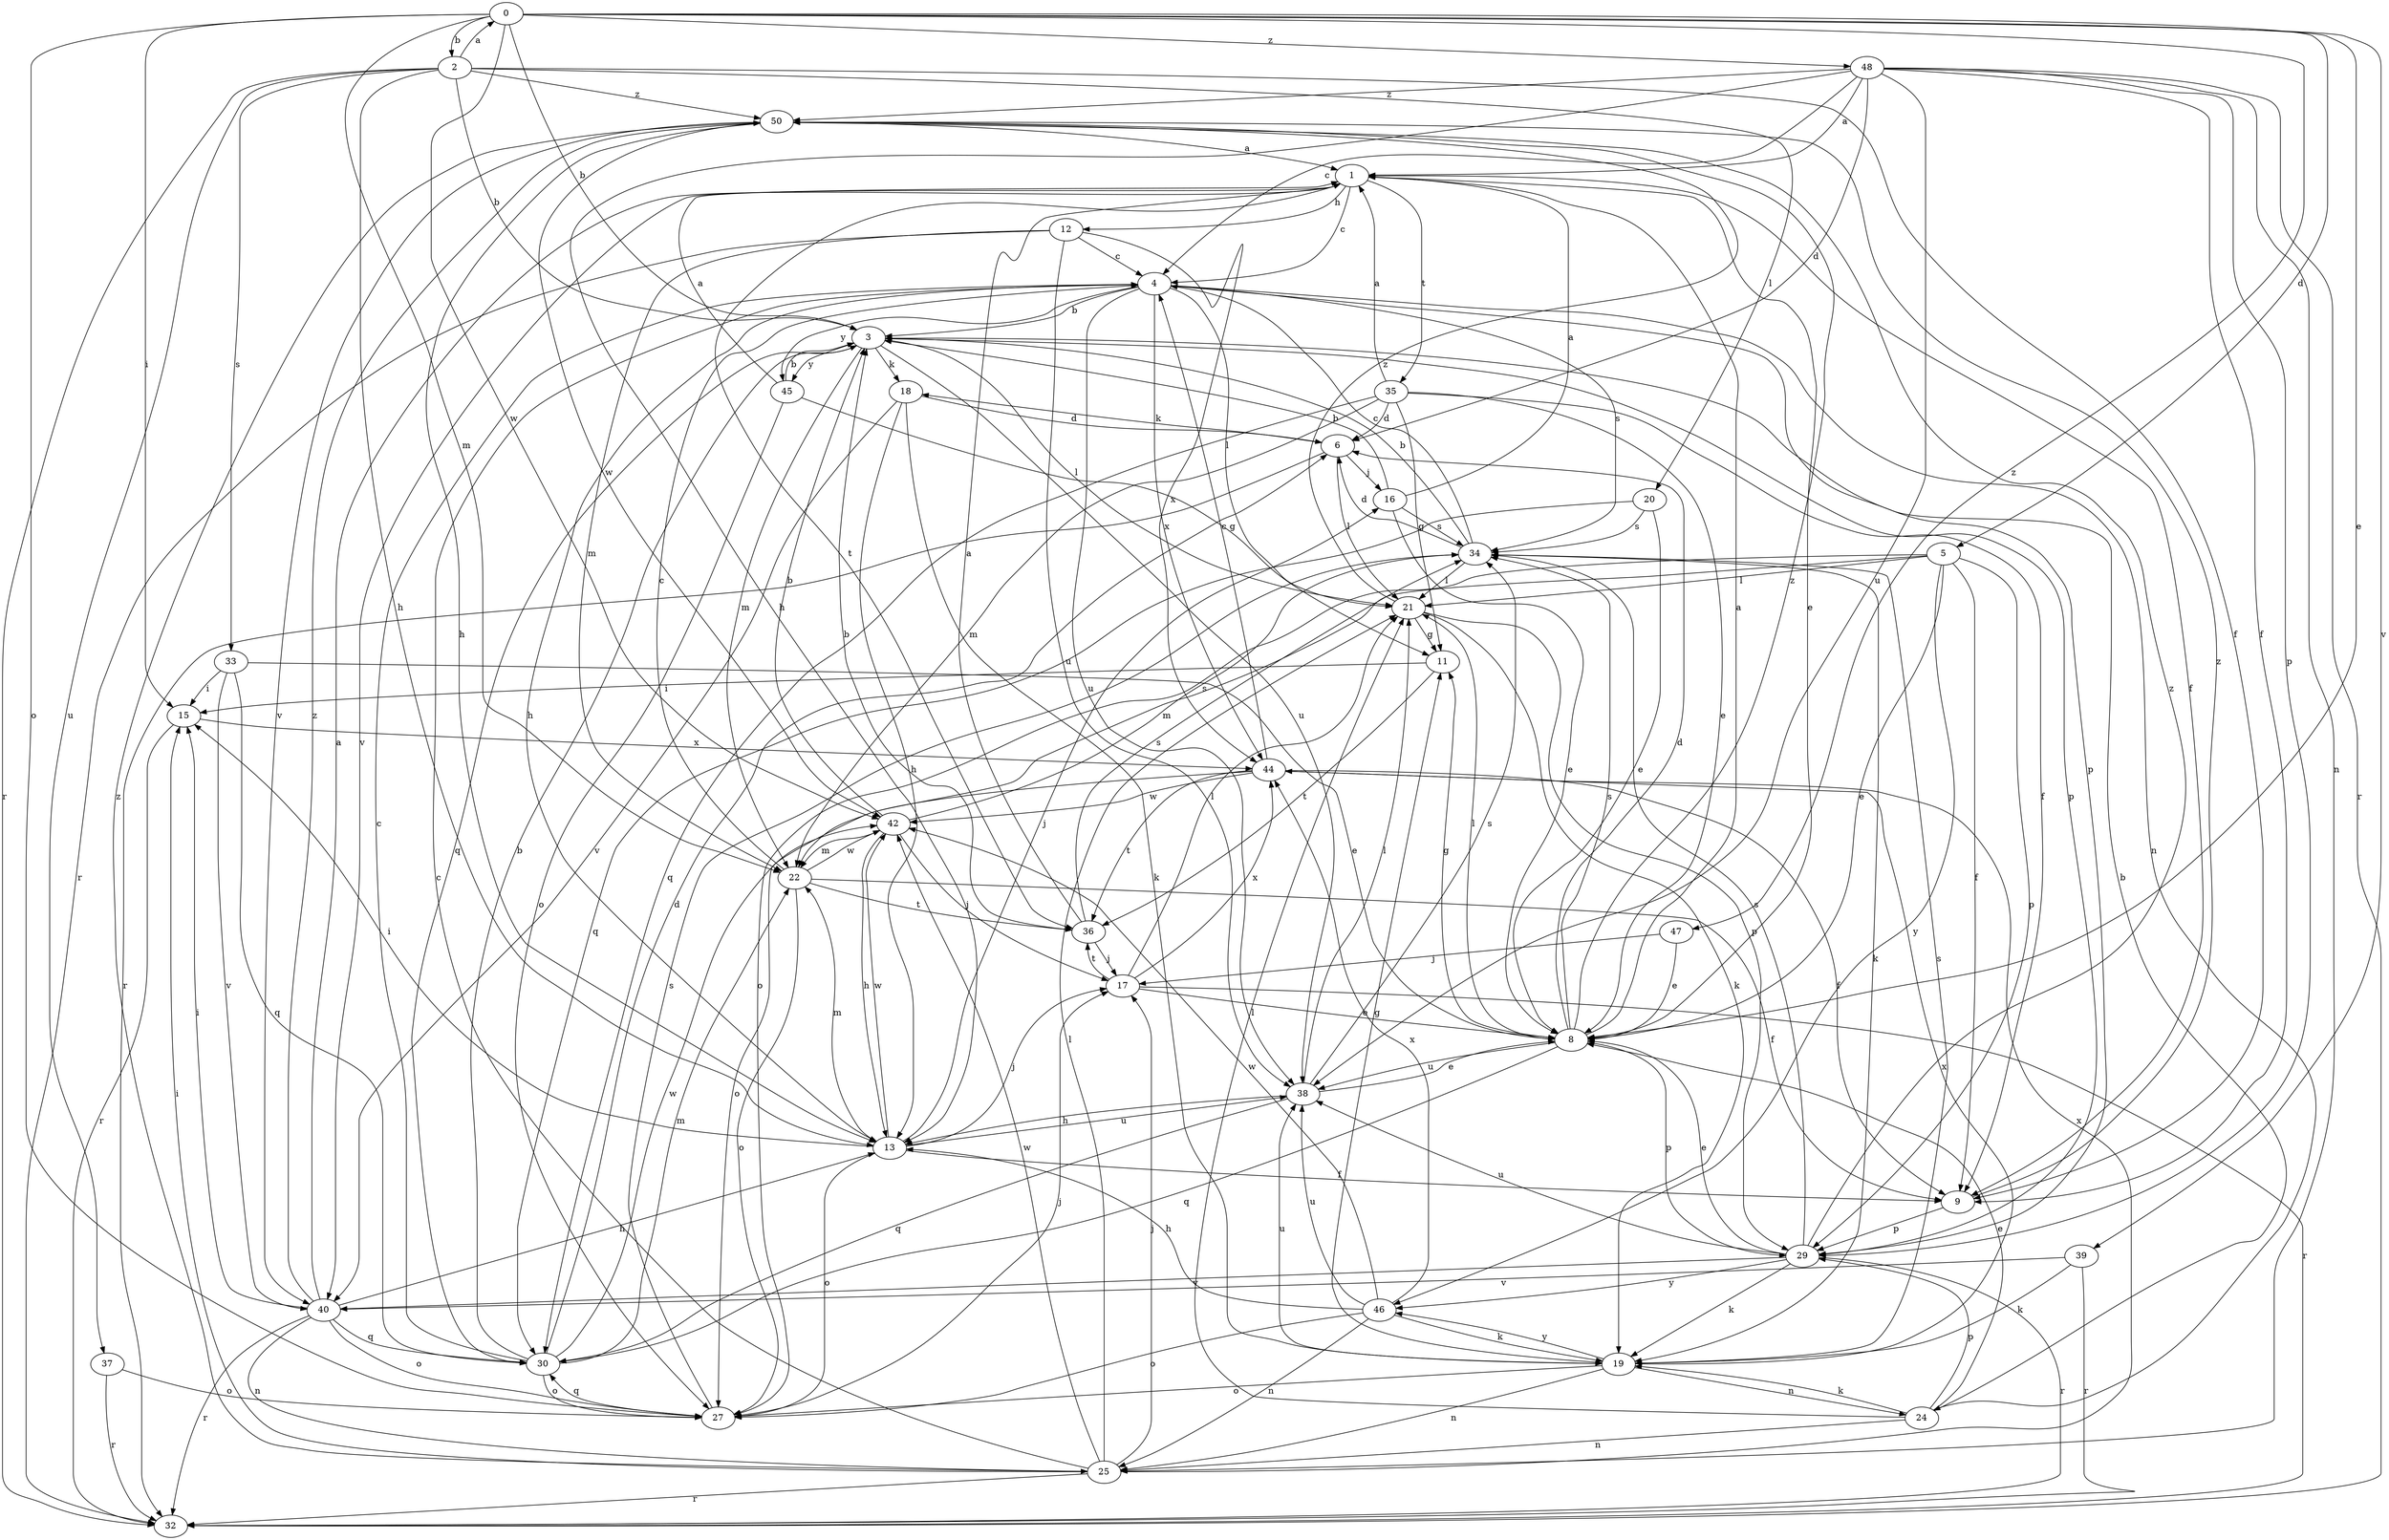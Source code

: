 strict digraph  {
0;
1;
2;
3;
4;
5;
6;
8;
9;
11;
12;
13;
15;
16;
17;
18;
19;
20;
21;
22;
24;
25;
27;
29;
30;
32;
33;
34;
35;
36;
37;
38;
39;
40;
42;
44;
45;
46;
47;
48;
50;
0 -> 2  [label=b];
0 -> 3  [label=b];
0 -> 5  [label=d];
0 -> 8  [label=e];
0 -> 15  [label=i];
0 -> 22  [label=m];
0 -> 27  [label=o];
0 -> 39  [label=v];
0 -> 42  [label=w];
0 -> 47  [label=z];
0 -> 48  [label=z];
1 -> 4  [label=c];
1 -> 8  [label=e];
1 -> 9  [label=f];
1 -> 12  [label=h];
1 -> 35  [label=t];
1 -> 36  [label=t];
1 -> 40  [label=v];
2 -> 0  [label=a];
2 -> 3  [label=b];
2 -> 9  [label=f];
2 -> 13  [label=h];
2 -> 20  [label=l];
2 -> 32  [label=r];
2 -> 33  [label=s];
2 -> 37  [label=u];
2 -> 50  [label=z];
3 -> 18  [label=k];
3 -> 21  [label=l];
3 -> 22  [label=m];
3 -> 29  [label=p];
3 -> 30  [label=q];
3 -> 38  [label=u];
3 -> 45  [label=y];
4 -> 3  [label=b];
4 -> 13  [label=h];
4 -> 21  [label=l];
4 -> 24  [label=n];
4 -> 29  [label=p];
4 -> 34  [label=s];
4 -> 38  [label=u];
4 -> 44  [label=x];
4 -> 45  [label=y];
5 -> 8  [label=e];
5 -> 9  [label=f];
5 -> 21  [label=l];
5 -> 22  [label=m];
5 -> 27  [label=o];
5 -> 29  [label=p];
5 -> 46  [label=y];
6 -> 16  [label=j];
6 -> 18  [label=k];
6 -> 21  [label=l];
6 -> 32  [label=r];
8 -> 1  [label=a];
8 -> 6  [label=d];
8 -> 11  [label=g];
8 -> 21  [label=l];
8 -> 29  [label=p];
8 -> 30  [label=q];
8 -> 34  [label=s];
8 -> 38  [label=u];
8 -> 50  [label=z];
9 -> 29  [label=p];
9 -> 50  [label=z];
11 -> 15  [label=i];
11 -> 36  [label=t];
12 -> 4  [label=c];
12 -> 22  [label=m];
12 -> 32  [label=r];
12 -> 38  [label=u];
12 -> 44  [label=x];
13 -> 9  [label=f];
13 -> 15  [label=i];
13 -> 16  [label=j];
13 -> 17  [label=j];
13 -> 22  [label=m];
13 -> 27  [label=o];
13 -> 38  [label=u];
13 -> 42  [label=w];
15 -> 32  [label=r];
15 -> 44  [label=x];
16 -> 1  [label=a];
16 -> 3  [label=b];
16 -> 8  [label=e];
16 -> 34  [label=s];
17 -> 8  [label=e];
17 -> 21  [label=l];
17 -> 32  [label=r];
17 -> 36  [label=t];
17 -> 44  [label=x];
18 -> 6  [label=d];
18 -> 13  [label=h];
18 -> 19  [label=k];
18 -> 40  [label=v];
19 -> 11  [label=g];
19 -> 24  [label=n];
19 -> 25  [label=n];
19 -> 27  [label=o];
19 -> 34  [label=s];
19 -> 38  [label=u];
19 -> 44  [label=x];
19 -> 46  [label=y];
20 -> 8  [label=e];
20 -> 30  [label=q];
20 -> 34  [label=s];
21 -> 11  [label=g];
21 -> 19  [label=k];
21 -> 29  [label=p];
21 -> 50  [label=z];
22 -> 4  [label=c];
22 -> 9  [label=f];
22 -> 27  [label=o];
22 -> 36  [label=t];
22 -> 42  [label=w];
24 -> 3  [label=b];
24 -> 8  [label=e];
24 -> 19  [label=k];
24 -> 21  [label=l];
24 -> 25  [label=n];
24 -> 29  [label=p];
25 -> 4  [label=c];
25 -> 15  [label=i];
25 -> 17  [label=j];
25 -> 21  [label=l];
25 -> 32  [label=r];
25 -> 42  [label=w];
25 -> 44  [label=x];
25 -> 50  [label=z];
27 -> 17  [label=j];
27 -> 30  [label=q];
27 -> 34  [label=s];
29 -> 8  [label=e];
29 -> 19  [label=k];
29 -> 32  [label=r];
29 -> 34  [label=s];
29 -> 38  [label=u];
29 -> 40  [label=v];
29 -> 46  [label=y];
29 -> 50  [label=z];
30 -> 3  [label=b];
30 -> 4  [label=c];
30 -> 6  [label=d];
30 -> 22  [label=m];
30 -> 27  [label=o];
30 -> 42  [label=w];
33 -> 8  [label=e];
33 -> 15  [label=i];
33 -> 30  [label=q];
33 -> 40  [label=v];
34 -> 3  [label=b];
34 -> 4  [label=c];
34 -> 6  [label=d];
34 -> 19  [label=k];
34 -> 21  [label=l];
35 -> 1  [label=a];
35 -> 6  [label=d];
35 -> 8  [label=e];
35 -> 9  [label=f];
35 -> 11  [label=g];
35 -> 22  [label=m];
35 -> 30  [label=q];
36 -> 1  [label=a];
36 -> 3  [label=b];
36 -> 17  [label=j];
36 -> 34  [label=s];
37 -> 27  [label=o];
37 -> 32  [label=r];
38 -> 8  [label=e];
38 -> 13  [label=h];
38 -> 21  [label=l];
38 -> 30  [label=q];
38 -> 34  [label=s];
39 -> 19  [label=k];
39 -> 32  [label=r];
39 -> 40  [label=v];
40 -> 1  [label=a];
40 -> 13  [label=h];
40 -> 15  [label=i];
40 -> 25  [label=n];
40 -> 27  [label=o];
40 -> 30  [label=q];
40 -> 32  [label=r];
40 -> 50  [label=z];
42 -> 3  [label=b];
42 -> 13  [label=h];
42 -> 17  [label=j];
42 -> 22  [label=m];
42 -> 34  [label=s];
44 -> 4  [label=c];
44 -> 9  [label=f];
44 -> 27  [label=o];
44 -> 36  [label=t];
44 -> 42  [label=w];
45 -> 1  [label=a];
45 -> 3  [label=b];
45 -> 11  [label=g];
45 -> 27  [label=o];
46 -> 13  [label=h];
46 -> 19  [label=k];
46 -> 25  [label=n];
46 -> 27  [label=o];
46 -> 38  [label=u];
46 -> 42  [label=w];
46 -> 44  [label=x];
47 -> 8  [label=e];
47 -> 17  [label=j];
48 -> 1  [label=a];
48 -> 4  [label=c];
48 -> 6  [label=d];
48 -> 9  [label=f];
48 -> 13  [label=h];
48 -> 25  [label=n];
48 -> 29  [label=p];
48 -> 32  [label=r];
48 -> 38  [label=u];
48 -> 50  [label=z];
50 -> 1  [label=a];
50 -> 13  [label=h];
50 -> 40  [label=v];
50 -> 42  [label=w];
}
